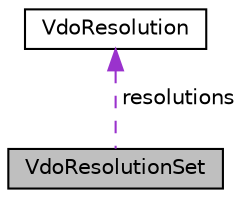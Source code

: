 digraph "VdoResolutionSet"
{
  edge [fontname="Helvetica",fontsize="10",labelfontname="Helvetica",labelfontsize="10"];
  node [fontname="Helvetica",fontsize="10",shape=record];
  Node1 [label="VdoResolutionSet",height=0.2,width=0.4,color="black", fillcolor="grey75", style="filled", fontcolor="black"];
  Node2 -> Node1 [dir="back",color="darkorchid3",fontsize="10",style="dashed",label=" resolutions" ,fontname="Helvetica"];
  Node2 [label="VdoResolution",height=0.2,width=0.4,color="black", fillcolor="white", style="filled",URL="$structVdoResolution.html",tooltip="A resolution. "];
}
